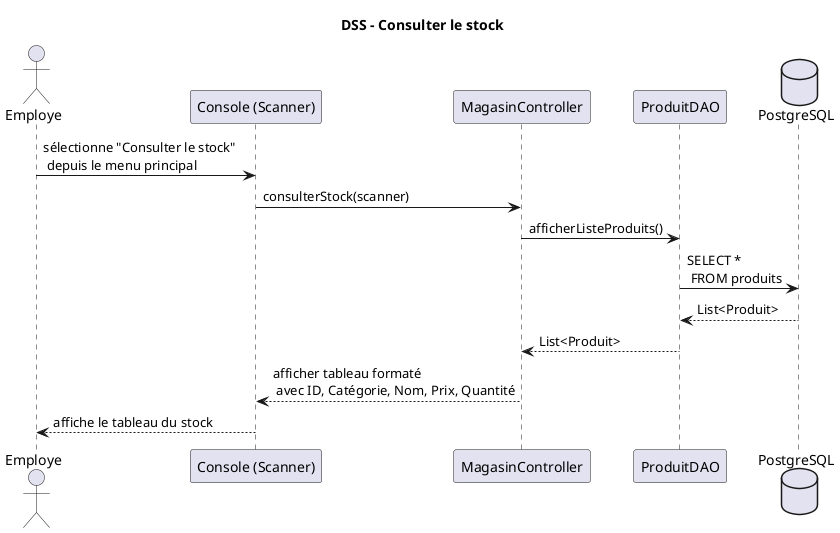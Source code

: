 @startuml
title DSS – Consulter le stock

' === Acteurs et composants impliqués ===
' L'utilisateur humain (l'employé)
actor Employe
' Interface console qui lit et affiche les produits
participant "Console (Scanner)" as Console
' Contrôleur principal qui orchestre la logique
participant "MagasinController" as Controller
' DAO qui accède aux produits en base
participant "ProduitDAO" as DAO
' Base de données relationnelle (via Hibernate)
database "PostgreSQL"

' === Début du scénario ===
' L’utilisateur interagit avec la console pour choisir l'option de consulter le stock
Employe -> Console : sélectionne "Consulter le stock" \n depuis le menu principal

' La console appelle le contrôleur avec un Scanner comme paramètre
Console -> Controller : consulterStock(scanner)

' === Récupération des produits ===
Controller -> DAO : afficherListeProduits()
' Le contrôleur demande au DAO tous les produits en stock

DAO -> PostgreSQL : SELECT * \n FROM produits
' Hibernate effectue une requête SQL pour récupérer tous les produits

PostgreSQL --> DAO : List<Produit>
DAO --> Controller : List<Produit>

' === Affichage des produits ===
Controller --> Console : afficher tableau formaté \n avec ID, Catégorie, Nom, Prix, Quantité
' Le contrôleur formate l’affichage et transmet les données à la console

Console --> Employe : affiche le tableau du stock
' L'utilisateur voit la liste complète du stock en console
@enduml
